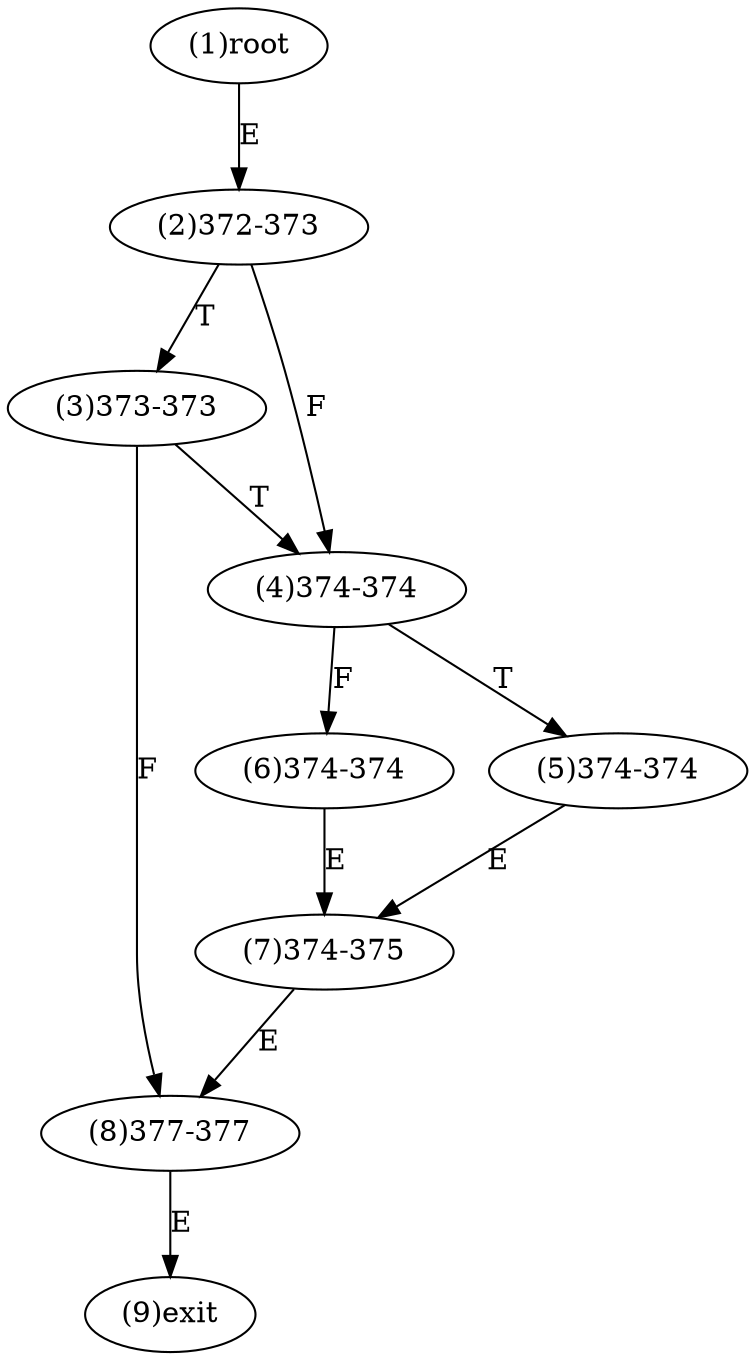 digraph "" { 
1[ label="(1)root"];
2[ label="(2)372-373"];
3[ label="(3)373-373"];
4[ label="(4)374-374"];
5[ label="(5)374-374"];
6[ label="(6)374-374"];
7[ label="(7)374-375"];
8[ label="(8)377-377"];
9[ label="(9)exit"];
1->2[ label="E"];
2->4[ label="F"];
2->3[ label="T"];
3->8[ label="F"];
3->4[ label="T"];
4->6[ label="F"];
4->5[ label="T"];
5->7[ label="E"];
6->7[ label="E"];
7->8[ label="E"];
8->9[ label="E"];
}